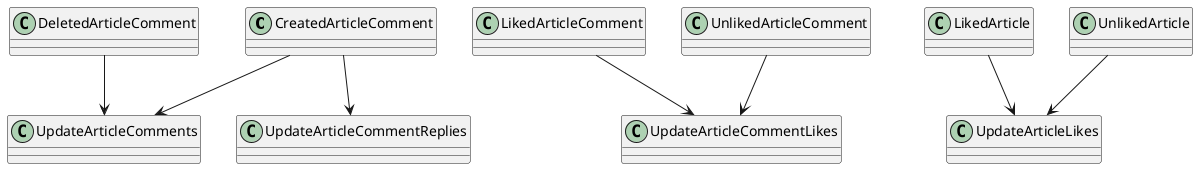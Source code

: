 @startuml
CreatedArticleComment       -down-> UpdateArticleComments
CreatedArticleComment       -down-> UpdateArticleCommentReplies
DeletedArticleComment       -down-> UpdateArticleComments
LikedArticleComment         -down-> UpdateArticleCommentLikes
UnlikedArticleComment       -down-> UpdateArticleCommentLikes
LikedArticle                -down-> UpdateArticleLikes
UnlikedArticle              -down-> UpdateArticleLikes
@enduml
